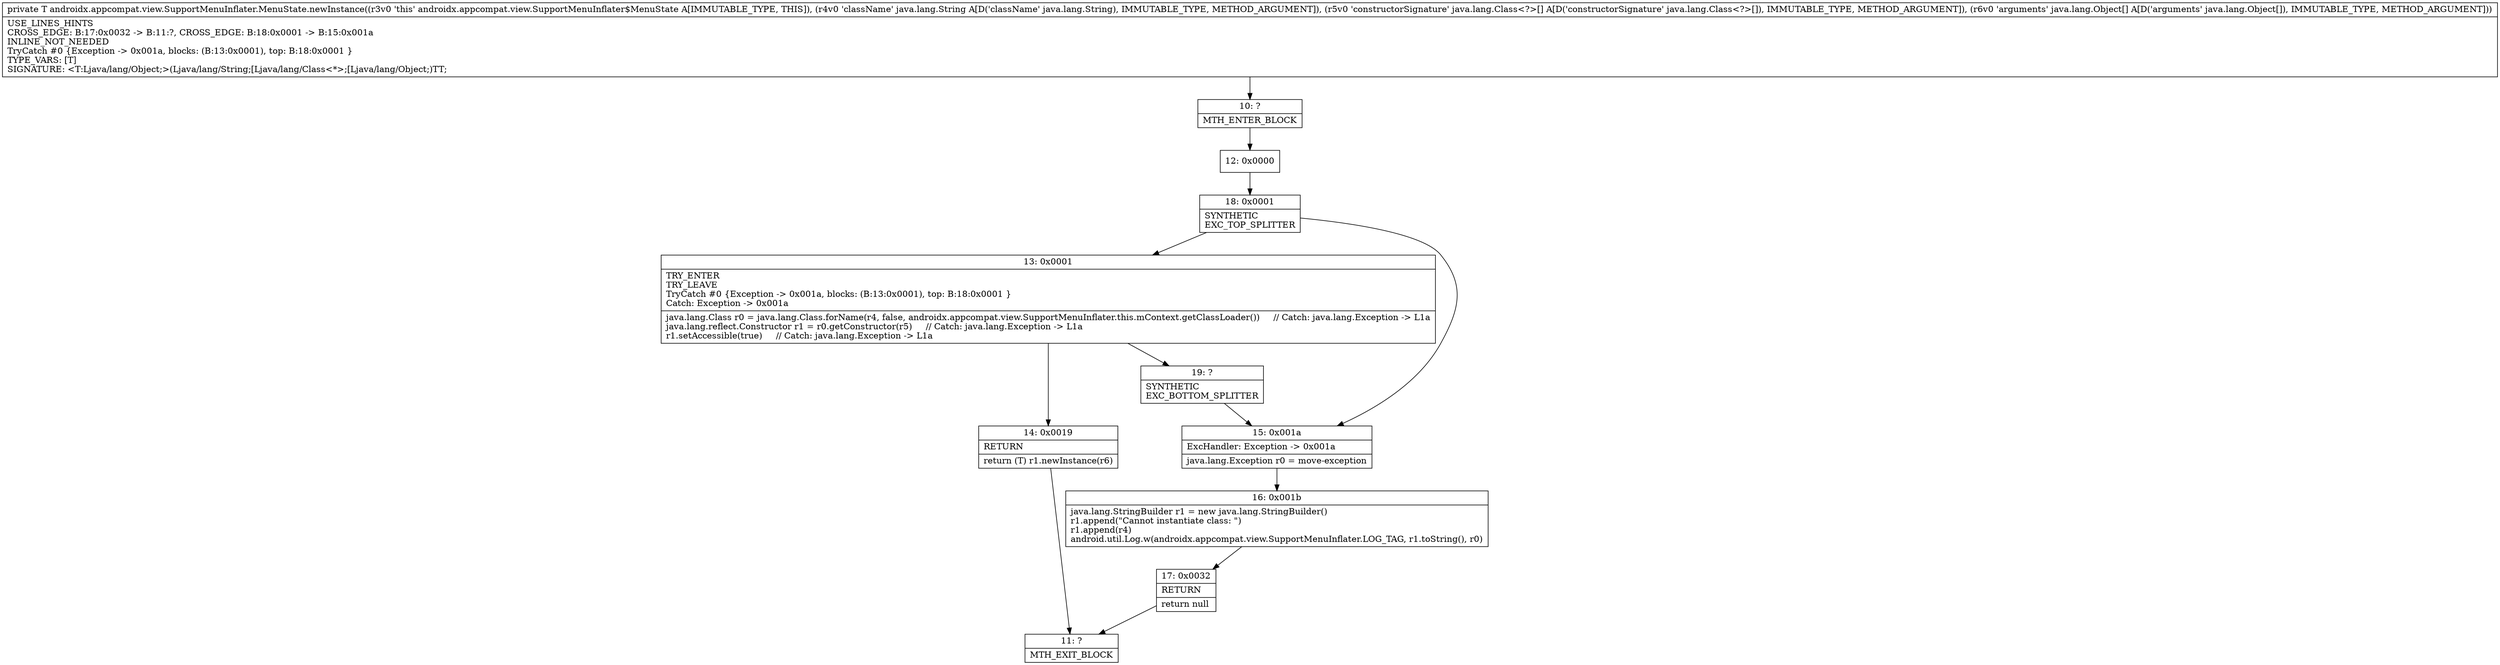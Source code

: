 digraph "CFG forandroidx.appcompat.view.SupportMenuInflater.MenuState.newInstance(Ljava\/lang\/String;[Ljava\/lang\/Class;[Ljava\/lang\/Object;)Ljava\/lang\/Object;" {
Node_10 [shape=record,label="{10\:\ ?|MTH_ENTER_BLOCK\l}"];
Node_12 [shape=record,label="{12\:\ 0x0000}"];
Node_18 [shape=record,label="{18\:\ 0x0001|SYNTHETIC\lEXC_TOP_SPLITTER\l}"];
Node_13 [shape=record,label="{13\:\ 0x0001|TRY_ENTER\lTRY_LEAVE\lTryCatch #0 \{Exception \-\> 0x001a, blocks: (B:13:0x0001), top: B:18:0x0001 \}\lCatch: Exception \-\> 0x001a\l|java.lang.Class r0 = java.lang.Class.forName(r4, false, androidx.appcompat.view.SupportMenuInflater.this.mContext.getClassLoader())     \/\/ Catch: java.lang.Exception \-\> L1a\ljava.lang.reflect.Constructor r1 = r0.getConstructor(r5)     \/\/ Catch: java.lang.Exception \-\> L1a\lr1.setAccessible(true)     \/\/ Catch: java.lang.Exception \-\> L1a\l}"];
Node_14 [shape=record,label="{14\:\ 0x0019|RETURN\l|return (T) r1.newInstance(r6)\l}"];
Node_11 [shape=record,label="{11\:\ ?|MTH_EXIT_BLOCK\l}"];
Node_19 [shape=record,label="{19\:\ ?|SYNTHETIC\lEXC_BOTTOM_SPLITTER\l}"];
Node_15 [shape=record,label="{15\:\ 0x001a|ExcHandler: Exception \-\> 0x001a\l|java.lang.Exception r0 = move\-exception\l}"];
Node_16 [shape=record,label="{16\:\ 0x001b|java.lang.StringBuilder r1 = new java.lang.StringBuilder()\lr1.append(\"Cannot instantiate class: \")\lr1.append(r4)\landroid.util.Log.w(androidx.appcompat.view.SupportMenuInflater.LOG_TAG, r1.toString(), r0)\l}"];
Node_17 [shape=record,label="{17\:\ 0x0032|RETURN\l|return null\l}"];
MethodNode[shape=record,label="{private T androidx.appcompat.view.SupportMenuInflater.MenuState.newInstance((r3v0 'this' androidx.appcompat.view.SupportMenuInflater$MenuState A[IMMUTABLE_TYPE, THIS]), (r4v0 'className' java.lang.String A[D('className' java.lang.String), IMMUTABLE_TYPE, METHOD_ARGUMENT]), (r5v0 'constructorSignature' java.lang.Class\<?\>[] A[D('constructorSignature' java.lang.Class\<?\>[]), IMMUTABLE_TYPE, METHOD_ARGUMENT]), (r6v0 'arguments' java.lang.Object[] A[D('arguments' java.lang.Object[]), IMMUTABLE_TYPE, METHOD_ARGUMENT]))  | USE_LINES_HINTS\lCROSS_EDGE: B:17:0x0032 \-\> B:11:?, CROSS_EDGE: B:18:0x0001 \-\> B:15:0x001a\lINLINE_NOT_NEEDED\lTryCatch #0 \{Exception \-\> 0x001a, blocks: (B:13:0x0001), top: B:18:0x0001 \}\lTYPE_VARS: [T]\lSIGNATURE: \<T:Ljava\/lang\/Object;\>(Ljava\/lang\/String;[Ljava\/lang\/Class\<*\>;[Ljava\/lang\/Object;)TT;\l}"];
MethodNode -> Node_10;Node_10 -> Node_12;
Node_12 -> Node_18;
Node_18 -> Node_13;
Node_18 -> Node_15;
Node_13 -> Node_14;
Node_13 -> Node_19;
Node_14 -> Node_11;
Node_19 -> Node_15;
Node_15 -> Node_16;
Node_16 -> Node_17;
Node_17 -> Node_11;
}

